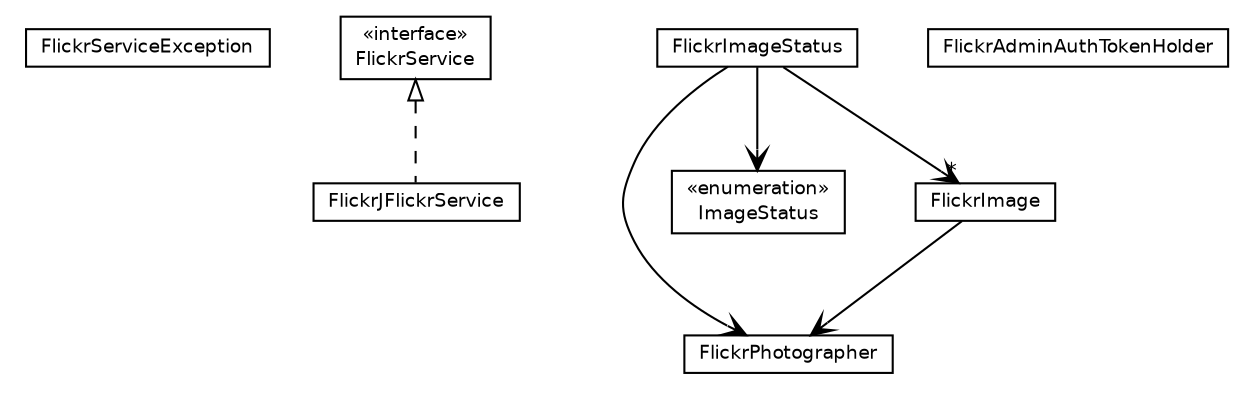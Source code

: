 #!/usr/local/bin/dot
#
# Class diagram 
# Generated by UmlGraph version 4.6 (http://www.spinellis.gr/sw/umlgraph)
#

digraph G {
	edge [fontname="Helvetica",fontsize=10,labelfontname="Helvetica",labelfontsize=10];
	node [fontname="Helvetica",fontsize=10,shape=plaintext];
	// net.chrissearle.flickrvote.flickr.FlickrServiceException
	c0 [label=<<table border="0" cellborder="1" cellspacing="0" cellpadding="2" port="p" href="./FlickrServiceException.html">
		<tr><td><table border="0" cellspacing="0" cellpadding="1">
			<tr><td> FlickrServiceException </td></tr>
		</table></td></tr>
		</table>>, fontname="Helvetica", fontcolor="black", fontsize=9.0];
	// net.chrissearle.flickrvote.flickr.FlickrService
	c1 [label=<<table border="0" cellborder="1" cellspacing="0" cellpadding="2" port="p" href="./FlickrService.html">
		<tr><td><table border="0" cellspacing="0" cellpadding="1">
			<tr><td> &laquo;interface&raquo; </td></tr>
			<tr><td> FlickrService </td></tr>
		</table></td></tr>
		</table>>, fontname="Helvetica", fontcolor="black", fontsize=9.0];
	// net.chrissearle.flickrvote.flickr.FlickrPhotographer
	c2 [label=<<table border="0" cellborder="1" cellspacing="0" cellpadding="2" port="p" href="./FlickrPhotographer.html">
		<tr><td><table border="0" cellspacing="0" cellpadding="1">
			<tr><td> FlickrPhotographer </td></tr>
		</table></td></tr>
		</table>>, fontname="Helvetica", fontcolor="black", fontsize=9.0];
	// net.chrissearle.flickrvote.flickr.FlickrJFlickrService
	c3 [label=<<table border="0" cellborder="1" cellspacing="0" cellpadding="2" port="p" href="./FlickrJFlickrService.html">
		<tr><td><table border="0" cellspacing="0" cellpadding="1">
			<tr><td> FlickrJFlickrService </td></tr>
		</table></td></tr>
		</table>>, fontname="Helvetica", fontcolor="black", fontsize=9.0];
	// net.chrissearle.flickrvote.flickr.FlickrImageStatus
	c4 [label=<<table border="0" cellborder="1" cellspacing="0" cellpadding="2" port="p" href="./FlickrImageStatus.html">
		<tr><td><table border="0" cellspacing="0" cellpadding="1">
			<tr><td> FlickrImageStatus </td></tr>
		</table></td></tr>
		</table>>, fontname="Helvetica", fontcolor="black", fontsize=9.0];
	// net.chrissearle.flickrvote.flickr.FlickrImageStatus.ImageStatus
	c5 [label=<<table border="0" cellborder="1" cellspacing="0" cellpadding="2" port="p" href="./FlickrImageStatus.ImageStatus.html">
		<tr><td><table border="0" cellspacing="0" cellpadding="1">
			<tr><td> &laquo;enumeration&raquo; </td></tr>
			<tr><td> ImageStatus </td></tr>
		</table></td></tr>
		</table>>, fontname="Helvetica", fontcolor="black", fontsize=9.0];
	// net.chrissearle.flickrvote.flickr.FlickrImage
	c6 [label=<<table border="0" cellborder="1" cellspacing="0" cellpadding="2" port="p" href="./FlickrImage.html">
		<tr><td><table border="0" cellspacing="0" cellpadding="1">
			<tr><td> FlickrImage </td></tr>
		</table></td></tr>
		</table>>, fontname="Helvetica", fontcolor="black", fontsize=9.0];
	// net.chrissearle.flickrvote.flickr.FlickrAdminAuthTokenHolder
	c7 [label=<<table border="0" cellborder="1" cellspacing="0" cellpadding="2" port="p" href="./FlickrAdminAuthTokenHolder.html">
		<tr><td><table border="0" cellspacing="0" cellpadding="1">
			<tr><td> FlickrAdminAuthTokenHolder </td></tr>
		</table></td></tr>
		</table>>, fontname="Helvetica", fontcolor="black", fontsize=9.0];
	//net.chrissearle.flickrvote.flickr.FlickrJFlickrService implements net.chrissearle.flickrvote.flickr.FlickrService
	c1:p -> c3:p [dir=back,arrowtail=empty,style=dashed];
	// net.chrissearle.flickrvote.flickr.FlickrImageStatus NAVASSOC net.chrissearle.flickrvote.flickr.FlickrImageStatus.ImageStatus
	c4:p -> c5:p [taillabel="", label="", headlabel="", fontname="Helvetica", fontcolor="black", fontsize=10.0, color="black", arrowhead=open];
	// net.chrissearle.flickrvote.flickr.FlickrImageStatus NAVASSOC net.chrissearle.flickrvote.flickr.FlickrPhotographer
	c4:p -> c2:p [taillabel="", label="", headlabel="", fontname="Helvetica", fontcolor="black", fontsize=10.0, color="black", arrowhead=open];
	// net.chrissearle.flickrvote.flickr.FlickrImageStatus NAVASSOC net.chrissearle.flickrvote.flickr.FlickrImage
	c4:p -> c6:p [taillabel="", label="", headlabel="*", fontname="Helvetica", fontcolor="black", fontsize=10.0, color="black", arrowhead=open];
	// net.chrissearle.flickrvote.flickr.FlickrImage NAVASSOC net.chrissearle.flickrvote.flickr.FlickrPhotographer
	c6:p -> c2:p [taillabel="", label="", headlabel="", fontname="Helvetica", fontcolor="black", fontsize=10.0, color="black", arrowhead=open];
}

